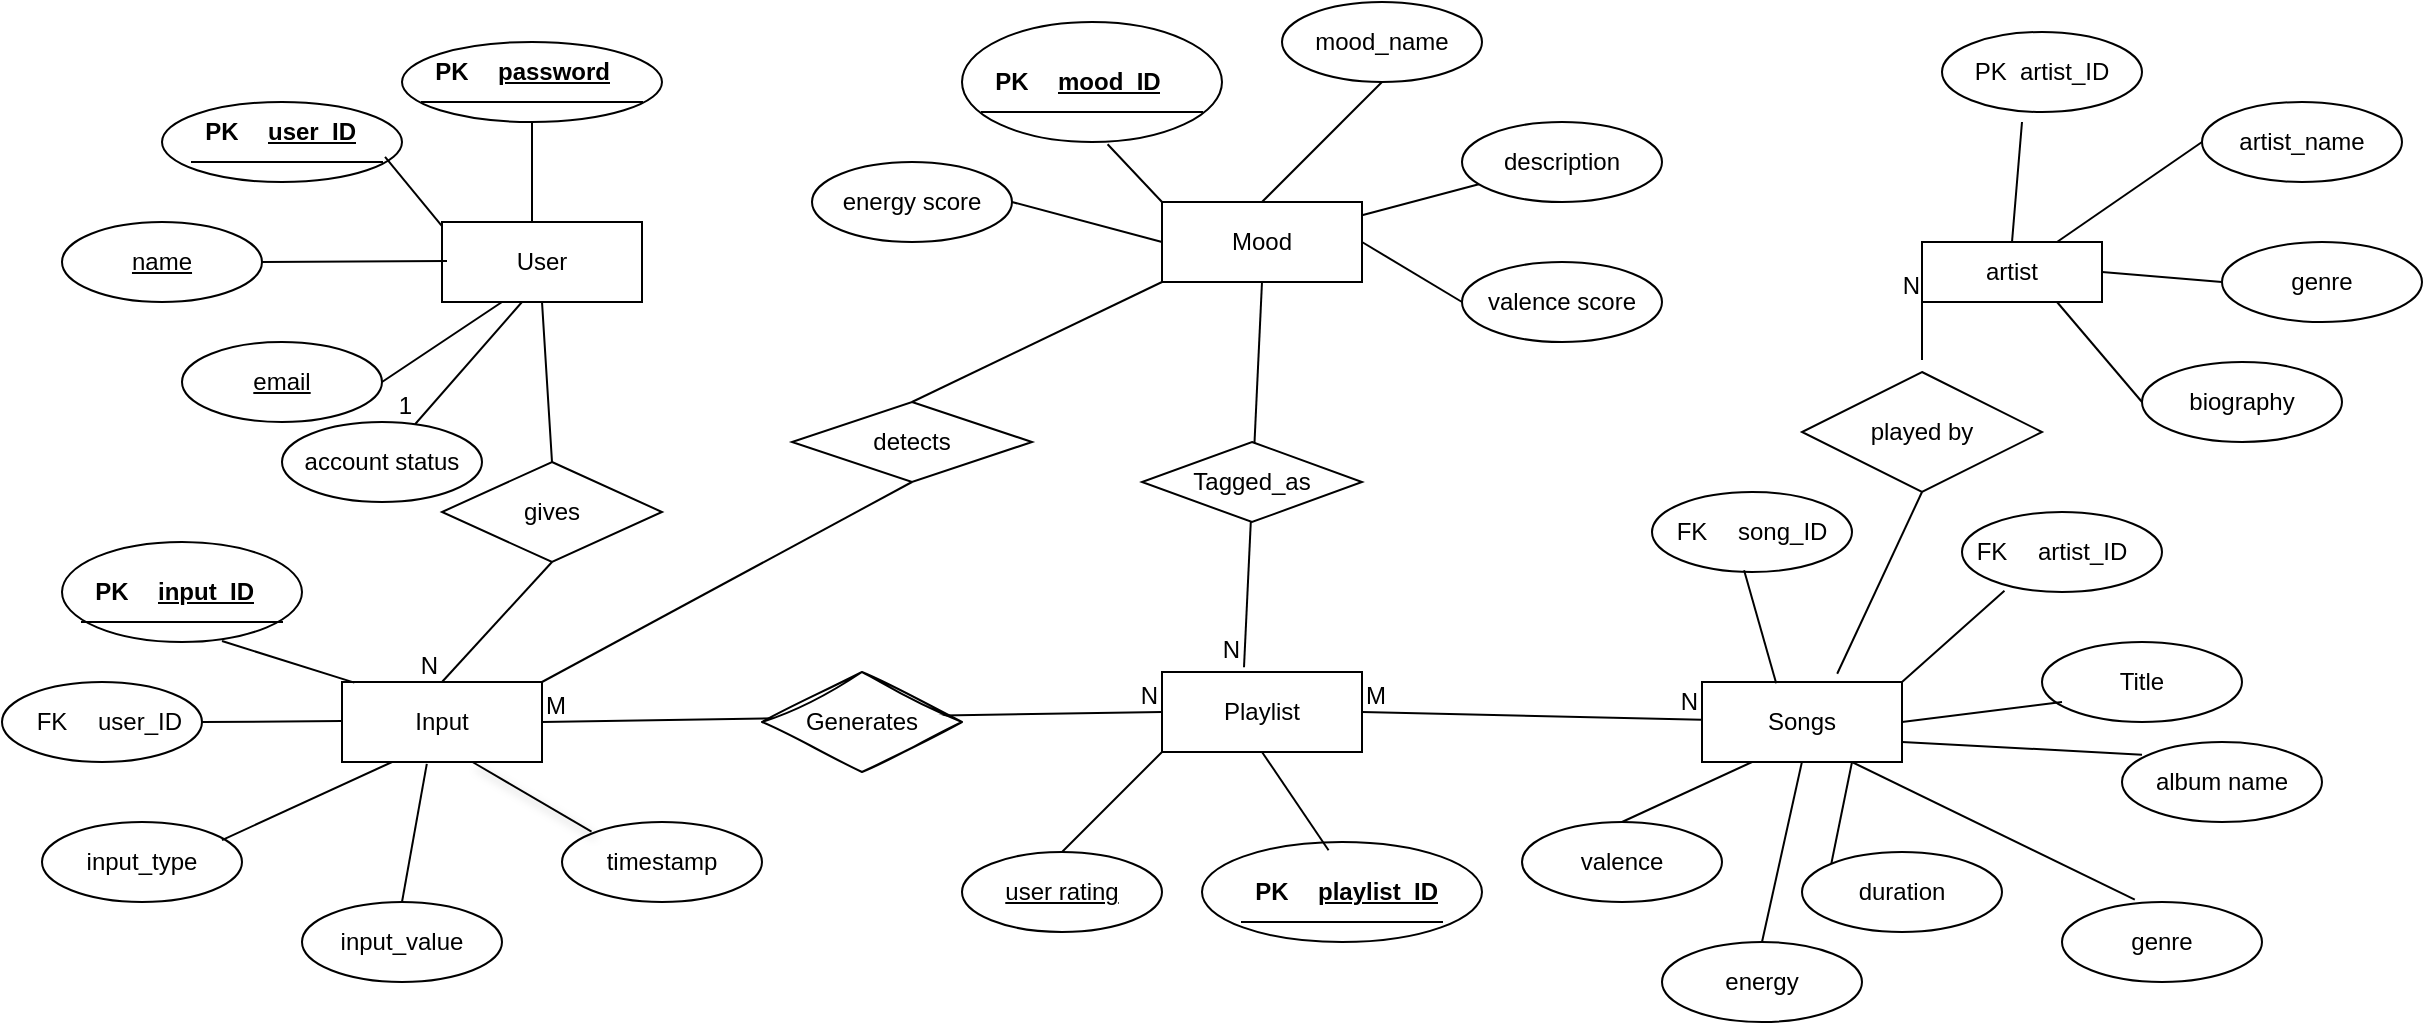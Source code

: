<mxfile version="28.2.1">
  <diagram name="Page-1" id="aXFZ2an5IjmpmehYJqc1">
    <mxGraphModel dx="2357" dy="620" grid="1" gridSize="10" guides="1" tooltips="1" connect="1" arrows="1" fold="1" page="1" pageScale="1" pageWidth="850" pageHeight="1100" math="0" shadow="0">
      <root>
        <mxCell id="0" />
        <mxCell id="1" parent="0" />
        <mxCell id="iYkkBF6MIsekrppOnUCG-5" value="" style="ellipse;whiteSpace=wrap;html=1;align=center;fontStyle=4;" parent="1" vertex="1">
          <mxGeometry y="60" width="120" height="40" as="geometry" />
        </mxCell>
        <mxCell id="iYkkBF6MIsekrppOnUCG-6" value="email" style="ellipse;whiteSpace=wrap;html=1;align=center;fontStyle=4;" parent="1" vertex="1">
          <mxGeometry x="10" y="180" width="100" height="40" as="geometry" />
        </mxCell>
        <mxCell id="iYkkBF6MIsekrppOnUCG-63" style="edgeStyle=orthogonalEdgeStyle;rounded=0;orthogonalLoop=1;jettySize=auto;html=1;exitX=0.5;exitY=1;exitDx=0;exitDy=0;" parent="1" source="iYkkBF6MIsekrppOnUCG-7" edge="1">
          <mxGeometry relative="1" as="geometry">
            <mxPoint x="184.81" y="70.333" as="targetPoint" />
          </mxGeometry>
        </mxCell>
        <mxCell id="iYkkBF6MIsekrppOnUCG-7" value="" style="ellipse;whiteSpace=wrap;html=1;align=center;fontStyle=4;" parent="1" vertex="1">
          <mxGeometry x="120" y="30" width="130" height="40" as="geometry" />
        </mxCell>
        <mxCell id="iYkkBF6MIsekrppOnUCG-8" value="name" style="ellipse;whiteSpace=wrap;html=1;align=center;fontStyle=4;" parent="1" vertex="1">
          <mxGeometry x="-50" y="120" width="100" height="40" as="geometry" />
        </mxCell>
        <mxCell id="iYkkBF6MIsekrppOnUCG-9" value="input_type" style="ellipse;whiteSpace=wrap;html=1;align=center;" parent="1" vertex="1">
          <mxGeometry x="-60" y="420" width="100" height="40" as="geometry" />
        </mxCell>
        <mxCell id="iYkkBF6MIsekrppOnUCG-10" value="timestamp" style="ellipse;whiteSpace=wrap;html=1;align=center;" parent="1" vertex="1">
          <mxGeometry x="200" y="420" width="100" height="40" as="geometry" />
        </mxCell>
        <mxCell id="iYkkBF6MIsekrppOnUCG-11" value="input_value" style="ellipse;whiteSpace=wrap;html=1;align=center;" parent="1" vertex="1">
          <mxGeometry x="70" y="460" width="100" height="40" as="geometry" />
        </mxCell>
        <mxCell id="iYkkBF6MIsekrppOnUCG-12" value="" style="ellipse;whiteSpace=wrap;html=1;align=center;" parent="1" vertex="1">
          <mxGeometry x="-80" y="350" width="100" height="40" as="geometry" />
        </mxCell>
        <mxCell id="iYkkBF6MIsekrppOnUCG-13" value="" style="ellipse;whiteSpace=wrap;html=1;align=center;" parent="1" vertex="1">
          <mxGeometry x="-50" y="280" width="120" height="50" as="geometry" />
        </mxCell>
        <mxCell id="iYkkBF6MIsekrppOnUCG-15" value="" style="ellipse;whiteSpace=wrap;html=1;align=center;" parent="1" vertex="1">
          <mxGeometry x="520" y="430" width="140" height="50" as="geometry" />
        </mxCell>
        <mxCell id="iYkkBF6MIsekrppOnUCG-16" value="" style="ellipse;whiteSpace=wrap;html=1;align=center;" parent="1" vertex="1">
          <mxGeometry x="745" y="255" width="100" height="40" as="geometry" />
        </mxCell>
        <mxCell id="iYkkBF6MIsekrppOnUCG-17" value="" style="ellipse;whiteSpace=wrap;html=1;align=center;" parent="1" vertex="1">
          <mxGeometry x="400" y="20" width="130" height="60" as="geometry" />
        </mxCell>
        <mxCell id="iYkkBF6MIsekrppOnUCG-18" value="mood_name" style="ellipse;whiteSpace=wrap;html=1;align=center;" parent="1" vertex="1">
          <mxGeometry x="560" y="10" width="100" height="40" as="geometry" />
        </mxCell>
        <mxCell id="iYkkBF6MIsekrppOnUCG-19" value="description" style="ellipse;whiteSpace=wrap;html=1;align=center;" parent="1" vertex="1">
          <mxGeometry x="650" y="70" width="100" height="40" as="geometry" />
        </mxCell>
        <mxCell id="fAlgPYpLe8-YfxhyMjDp-16" style="edgeStyle=orthogonalEdgeStyle;rounded=0;orthogonalLoop=1;jettySize=auto;html=1;exitX=0;exitY=0.5;exitDx=0;exitDy=0;" edge="1" parent="1" source="iYkkBF6MIsekrppOnUCG-20">
          <mxGeometry relative="1" as="geometry">
            <mxPoint x="159.471" y="264.706" as="targetPoint" />
          </mxGeometry>
        </mxCell>
        <mxCell id="iYkkBF6MIsekrppOnUCG-20" value="gives" style="shape=rhombus;perimeter=rhombusPerimeter;whiteSpace=wrap;html=1;align=center;" parent="1" vertex="1">
          <mxGeometry x="140" y="240" width="110" height="50" as="geometry" />
        </mxCell>
        <mxCell id="iYkkBF6MIsekrppOnUCG-24" value="User" style="whiteSpace=wrap;html=1;align=center;" parent="1" vertex="1">
          <mxGeometry x="140" y="120" width="100" height="40" as="geometry" />
        </mxCell>
        <mxCell id="iYkkBF6MIsekrppOnUCG-27" value="Mood" style="whiteSpace=wrap;html=1;align=center;" parent="1" vertex="1">
          <mxGeometry x="500" y="110" width="100" height="40" as="geometry" />
        </mxCell>
        <mxCell id="iYkkBF6MIsekrppOnUCG-28" value="Input" style="whiteSpace=wrap;html=1;align=center;" parent="1" vertex="1">
          <mxGeometry x="90" y="350" width="100" height="40" as="geometry" />
        </mxCell>
        <mxCell id="iYkkBF6MIsekrppOnUCG-34" value="" style="shape=table;startSize=0;container=1;collapsible=1;childLayout=tableLayout;fixedRows=1;rowLines=0;fontStyle=0;align=center;resizeLast=1;strokeColor=none;fillColor=none;collapsible=0;" parent="1" vertex="1">
          <mxGeometry x="15" y="60" width="95" height="30" as="geometry" />
        </mxCell>
        <mxCell id="iYkkBF6MIsekrppOnUCG-35" value="" style="shape=tableRow;horizontal=0;startSize=0;swimlaneHead=0;swimlaneBody=0;fillColor=none;collapsible=0;dropTarget=0;points=[[0,0.5],[1,0.5]];portConstraint=eastwest;top=0;left=0;right=0;bottom=1;" parent="iYkkBF6MIsekrppOnUCG-34" vertex="1">
          <mxGeometry width="95" height="30" as="geometry" />
        </mxCell>
        <mxCell id="iYkkBF6MIsekrppOnUCG-36" value="PK" style="shape=partialRectangle;connectable=0;fillColor=none;top=0;left=0;bottom=0;right=0;fontStyle=1;overflow=hidden;whiteSpace=wrap;html=1;" parent="iYkkBF6MIsekrppOnUCG-35" vertex="1">
          <mxGeometry width="30" height="30" as="geometry">
            <mxRectangle width="30" height="30" as="alternateBounds" />
          </mxGeometry>
        </mxCell>
        <mxCell id="iYkkBF6MIsekrppOnUCG-37" value="user_ID" style="shape=partialRectangle;connectable=0;fillColor=none;top=0;left=0;bottom=0;right=0;align=left;spacingLeft=6;fontStyle=5;overflow=hidden;whiteSpace=wrap;html=1;" parent="iYkkBF6MIsekrppOnUCG-35" vertex="1">
          <mxGeometry x="30" width="65" height="30" as="geometry">
            <mxRectangle width="65" height="30" as="alternateBounds" />
          </mxGeometry>
        </mxCell>
        <mxCell id="iYkkBF6MIsekrppOnUCG-38" value="" style="shape=table;startSize=0;container=1;collapsible=1;childLayout=tableLayout;fixedRows=1;rowLines=0;fontStyle=0;align=center;resizeLast=1;strokeColor=none;fillColor=none;collapsible=0;" parent="1" vertex="1">
          <mxGeometry x="130" y="30" width="110" height="30" as="geometry" />
        </mxCell>
        <mxCell id="iYkkBF6MIsekrppOnUCG-39" value="" style="shape=tableRow;horizontal=0;startSize=0;swimlaneHead=0;swimlaneBody=0;fillColor=none;collapsible=0;dropTarget=0;points=[[0,0.5],[1,0.5]];portConstraint=eastwest;top=0;left=0;right=0;bottom=1;" parent="iYkkBF6MIsekrppOnUCG-38" vertex="1">
          <mxGeometry width="110" height="30" as="geometry" />
        </mxCell>
        <mxCell id="iYkkBF6MIsekrppOnUCG-40" value="PK" style="shape=partialRectangle;connectable=0;fillColor=none;top=0;left=0;bottom=0;right=0;fontStyle=1;overflow=hidden;whiteSpace=wrap;html=1;" parent="iYkkBF6MIsekrppOnUCG-39" vertex="1">
          <mxGeometry width="30" height="30" as="geometry">
            <mxRectangle width="30" height="30" as="alternateBounds" />
          </mxGeometry>
        </mxCell>
        <mxCell id="iYkkBF6MIsekrppOnUCG-41" value="password" style="shape=partialRectangle;connectable=0;fillColor=none;top=0;left=0;bottom=0;right=0;align=left;spacingLeft=6;fontStyle=5;overflow=hidden;whiteSpace=wrap;html=1;" parent="iYkkBF6MIsekrppOnUCG-39" vertex="1">
          <mxGeometry x="30" width="80" height="30" as="geometry">
            <mxRectangle width="80" height="30" as="alternateBounds" />
          </mxGeometry>
        </mxCell>
        <mxCell id="iYkkBF6MIsekrppOnUCG-43" value="" style="shape=table;startSize=0;container=1;collapsible=1;childLayout=tableLayout;fixedRows=1;rowLines=0;fontStyle=0;align=center;resizeLast=1;strokeColor=none;fillColor=none;collapsible=0;" parent="1" vertex="1">
          <mxGeometry x="-40" y="290" width="100" height="30" as="geometry" />
        </mxCell>
        <mxCell id="iYkkBF6MIsekrppOnUCG-44" value="" style="shape=tableRow;horizontal=0;startSize=0;swimlaneHead=0;swimlaneBody=0;fillColor=none;collapsible=0;dropTarget=0;points=[[0,0.5],[1,0.5]];portConstraint=eastwest;top=0;left=0;right=0;bottom=1;" parent="iYkkBF6MIsekrppOnUCG-43" vertex="1">
          <mxGeometry width="100" height="30" as="geometry" />
        </mxCell>
        <mxCell id="iYkkBF6MIsekrppOnUCG-45" value="PK" style="shape=partialRectangle;connectable=0;fillColor=none;top=0;left=0;bottom=0;right=0;fontStyle=1;overflow=hidden;whiteSpace=wrap;html=1;" parent="iYkkBF6MIsekrppOnUCG-44" vertex="1">
          <mxGeometry width="30" height="30" as="geometry">
            <mxRectangle width="30" height="30" as="alternateBounds" />
          </mxGeometry>
        </mxCell>
        <mxCell id="iYkkBF6MIsekrppOnUCG-46" value="input_ID" style="shape=partialRectangle;connectable=0;fillColor=none;top=0;left=0;bottom=0;right=0;align=left;spacingLeft=6;fontStyle=5;overflow=hidden;whiteSpace=wrap;html=1;" parent="iYkkBF6MIsekrppOnUCG-44" vertex="1">
          <mxGeometry x="30" width="70" height="30" as="geometry">
            <mxRectangle width="70" height="30" as="alternateBounds" />
          </mxGeometry>
        </mxCell>
        <mxCell id="iYkkBF6MIsekrppOnUCG-47" value="" style="shape=table;startSize=0;container=1;collapsible=1;childLayout=tableLayout;fixedRows=1;rowLines=0;fontStyle=0;align=center;resizeLast=1;strokeColor=none;fillColor=none;collapsible=0;" parent="1" vertex="1">
          <mxGeometry x="-70" y="355" width="80" height="30" as="geometry" />
        </mxCell>
        <mxCell id="iYkkBF6MIsekrppOnUCG-48" value="" style="shape=tableRow;horizontal=0;startSize=0;swimlaneHead=0;swimlaneBody=0;fillColor=none;collapsible=0;dropTarget=0;points=[[0,0.5],[1,0.5]];portConstraint=eastwest;top=0;left=0;right=0;bottom=0;" parent="iYkkBF6MIsekrppOnUCG-47" vertex="1">
          <mxGeometry width="80" height="30" as="geometry" />
        </mxCell>
        <mxCell id="iYkkBF6MIsekrppOnUCG-49" value="FK" style="shape=partialRectangle;connectable=0;fillColor=none;top=0;left=0;bottom=0;right=0;fontStyle=0;overflow=hidden;whiteSpace=wrap;html=1;" parent="iYkkBF6MIsekrppOnUCG-48" vertex="1">
          <mxGeometry width="30" height="30" as="geometry">
            <mxRectangle width="30" height="30" as="alternateBounds" />
          </mxGeometry>
        </mxCell>
        <mxCell id="iYkkBF6MIsekrppOnUCG-50" value="user_ID" style="shape=partialRectangle;connectable=0;fillColor=none;top=0;left=0;bottom=0;right=0;align=left;spacingLeft=6;fontStyle=0;overflow=hidden;whiteSpace=wrap;html=1;" parent="iYkkBF6MIsekrppOnUCG-48" vertex="1">
          <mxGeometry x="30" width="50" height="30" as="geometry">
            <mxRectangle width="50" height="30" as="alternateBounds" />
          </mxGeometry>
        </mxCell>
        <mxCell id="iYkkBF6MIsekrppOnUCG-51" value="" style="shape=table;startSize=0;container=1;collapsible=1;childLayout=tableLayout;fixedRows=1;rowLines=0;fontStyle=0;align=center;resizeLast=1;strokeColor=none;fillColor=none;collapsible=0;" parent="1" vertex="1">
          <mxGeometry x="540" y="440" width="100" height="30" as="geometry" />
        </mxCell>
        <mxCell id="iYkkBF6MIsekrppOnUCG-52" value="" style="shape=tableRow;horizontal=0;startSize=0;swimlaneHead=0;swimlaneBody=0;fillColor=none;collapsible=0;dropTarget=0;points=[[0,0.5],[1,0.5]];portConstraint=eastwest;top=0;left=0;right=0;bottom=1;" parent="iYkkBF6MIsekrppOnUCG-51" vertex="1">
          <mxGeometry width="100" height="30" as="geometry" />
        </mxCell>
        <mxCell id="iYkkBF6MIsekrppOnUCG-53" value="PK" style="shape=partialRectangle;connectable=0;fillColor=none;top=0;left=0;bottom=0;right=0;fontStyle=1;overflow=hidden;whiteSpace=wrap;html=1;" parent="iYkkBF6MIsekrppOnUCG-52" vertex="1">
          <mxGeometry width="30" height="30" as="geometry">
            <mxRectangle width="30" height="30" as="alternateBounds" />
          </mxGeometry>
        </mxCell>
        <mxCell id="iYkkBF6MIsekrppOnUCG-54" value="playlist_ID" style="shape=partialRectangle;connectable=0;fillColor=none;top=0;left=0;bottom=0;right=0;align=left;spacingLeft=6;fontStyle=5;overflow=hidden;whiteSpace=wrap;html=1;" parent="iYkkBF6MIsekrppOnUCG-52" vertex="1">
          <mxGeometry x="30" width="70" height="30" as="geometry">
            <mxRectangle width="70" height="30" as="alternateBounds" />
          </mxGeometry>
        </mxCell>
        <mxCell id="iYkkBF6MIsekrppOnUCG-55" value="" style="shape=table;startSize=0;container=1;collapsible=1;childLayout=tableLayout;fixedRows=1;rowLines=0;fontStyle=0;align=center;resizeLast=1;strokeColor=none;fillColor=none;collapsible=0;" parent="1" vertex="1">
          <mxGeometry x="750" y="260" width="90" height="30" as="geometry" />
        </mxCell>
        <mxCell id="iYkkBF6MIsekrppOnUCG-56" value="" style="shape=tableRow;horizontal=0;startSize=0;swimlaneHead=0;swimlaneBody=0;fillColor=none;collapsible=0;dropTarget=0;points=[[0,0.5],[1,0.5]];portConstraint=eastwest;top=0;left=0;right=0;bottom=0;" parent="iYkkBF6MIsekrppOnUCG-55" vertex="1">
          <mxGeometry width="90" height="30" as="geometry" />
        </mxCell>
        <mxCell id="iYkkBF6MIsekrppOnUCG-57" value="FK" style="shape=partialRectangle;connectable=0;fillColor=none;top=0;left=0;bottom=0;right=0;fontStyle=0;overflow=hidden;whiteSpace=wrap;html=1;" parent="iYkkBF6MIsekrppOnUCG-56" vertex="1">
          <mxGeometry width="30" height="30" as="geometry">
            <mxRectangle width="30" height="30" as="alternateBounds" />
          </mxGeometry>
        </mxCell>
        <mxCell id="iYkkBF6MIsekrppOnUCG-58" value="song_ID" style="shape=partialRectangle;connectable=0;fillColor=none;top=0;left=0;bottom=0;right=0;align=left;spacingLeft=6;fontStyle=0;overflow=hidden;whiteSpace=wrap;html=1;" parent="iYkkBF6MIsekrppOnUCG-56" vertex="1">
          <mxGeometry x="30" width="60" height="30" as="geometry">
            <mxRectangle width="60" height="30" as="alternateBounds" />
          </mxGeometry>
        </mxCell>
        <mxCell id="iYkkBF6MIsekrppOnUCG-59" value="" style="shape=table;startSize=0;container=1;collapsible=1;childLayout=tableLayout;fixedRows=1;rowLines=0;fontStyle=0;align=center;resizeLast=1;strokeColor=none;fillColor=none;collapsible=0;" parent="1" vertex="1">
          <mxGeometry x="410" y="35" width="110" height="30" as="geometry" />
        </mxCell>
        <mxCell id="iYkkBF6MIsekrppOnUCG-60" value="" style="shape=tableRow;horizontal=0;startSize=0;swimlaneHead=0;swimlaneBody=0;fillColor=none;collapsible=0;dropTarget=0;points=[[0,0.5],[1,0.5]];portConstraint=eastwest;top=0;left=0;right=0;bottom=1;" parent="iYkkBF6MIsekrppOnUCG-59" vertex="1">
          <mxGeometry width="110" height="30" as="geometry" />
        </mxCell>
        <mxCell id="iYkkBF6MIsekrppOnUCG-61" value="PK" style="shape=partialRectangle;connectable=0;fillColor=none;top=0;left=0;bottom=0;right=0;fontStyle=1;overflow=hidden;whiteSpace=wrap;html=1;" parent="iYkkBF6MIsekrppOnUCG-60" vertex="1">
          <mxGeometry width="30" height="30" as="geometry">
            <mxRectangle width="30" height="30" as="alternateBounds" />
          </mxGeometry>
        </mxCell>
        <mxCell id="iYkkBF6MIsekrppOnUCG-62" value="mood_ID" style="shape=partialRectangle;connectable=0;fillColor=none;top=0;left=0;bottom=0;right=0;align=left;spacingLeft=6;fontStyle=5;overflow=hidden;whiteSpace=wrap;html=1;" parent="iYkkBF6MIsekrppOnUCG-60" vertex="1">
          <mxGeometry x="30" width="80" height="30" as="geometry">
            <mxRectangle width="80" height="30" as="alternateBounds" />
          </mxGeometry>
        </mxCell>
        <mxCell id="iYkkBF6MIsekrppOnUCG-67" value="" style="endArrow=none;html=1;rounded=0;exitX=0.5;exitY=1;exitDx=0;exitDy=0;entryX=0.5;entryY=0;entryDx=0;entryDy=0;" parent="1" source="iYkkBF6MIsekrppOnUCG-24" target="iYkkBF6MIsekrppOnUCG-20" edge="1">
          <mxGeometry relative="1" as="geometry">
            <mxPoint x="230" y="280" as="sourcePoint" />
            <mxPoint x="390" y="280" as="targetPoint" />
          </mxGeometry>
        </mxCell>
        <mxCell id="iYkkBF6MIsekrppOnUCG-69" value="" style="endArrow=none;html=1;rounded=0;entryX=0;entryY=0;entryDx=0;entryDy=0;exitX=0.653;exitY=1.024;exitDx=0;exitDy=0;exitPerimeter=0;shadow=1;" parent="1" edge="1">
          <mxGeometry relative="1" as="geometry">
            <mxPoint x="155.24" y="390.0" as="sourcePoint" />
            <mxPoint x="214.754" y="424.83" as="targetPoint" />
            <Array as="points" />
          </mxGeometry>
        </mxCell>
        <mxCell id="iYkkBF6MIsekrppOnUCG-70" value="" style="endArrow=none;html=1;rounded=0;" parent="1" edge="1">
          <mxGeometry relative="1" as="geometry">
            <mxPoint x="20" y="370" as="sourcePoint" />
            <mxPoint x="90" y="369.52" as="targetPoint" />
          </mxGeometry>
        </mxCell>
        <mxCell id="iYkkBF6MIsekrppOnUCG-71" value="" style="endArrow=none;html=1;rounded=0;entryX=0.25;entryY=1;entryDx=0;entryDy=0;" parent="1" target="iYkkBF6MIsekrppOnUCG-28" edge="1">
          <mxGeometry relative="1" as="geometry">
            <mxPoint x="30" y="429.05" as="sourcePoint" />
            <mxPoint x="190" y="429.05" as="targetPoint" />
          </mxGeometry>
        </mxCell>
        <mxCell id="iYkkBF6MIsekrppOnUCG-72" value="" style="endArrow=none;html=1;rounded=0;entryX=0.5;entryY=0;entryDx=0;entryDy=0;exitX=0.424;exitY=1.024;exitDx=0;exitDy=0;exitPerimeter=0;" parent="1" source="iYkkBF6MIsekrppOnUCG-28" target="iYkkBF6MIsekrppOnUCG-11" edge="1">
          <mxGeometry relative="1" as="geometry">
            <mxPoint x="120" y="390" as="sourcePoint" />
            <mxPoint x="280" y="390" as="targetPoint" />
          </mxGeometry>
        </mxCell>
        <mxCell id="iYkkBF6MIsekrppOnUCG-73" value="" style="endArrow=none;html=1;rounded=0;entryX=0.062;entryY=0.008;entryDx=0;entryDy=0;entryPerimeter=0;" parent="1" target="iYkkBF6MIsekrppOnUCG-28" edge="1">
          <mxGeometry relative="1" as="geometry">
            <mxPoint x="30" y="329.52" as="sourcePoint" />
            <mxPoint x="190" y="329.52" as="targetPoint" />
          </mxGeometry>
        </mxCell>
        <mxCell id="iYkkBF6MIsekrppOnUCG-74" value="" style="endArrow=none;html=1;rounded=0;" parent="1" edge="1">
          <mxGeometry relative="1" as="geometry">
            <mxPoint x="50" y="140" as="sourcePoint" />
            <mxPoint x="142.5" y="139.52" as="targetPoint" />
          </mxGeometry>
        </mxCell>
        <mxCell id="iYkkBF6MIsekrppOnUCG-76" value="" style="endArrow=none;html=1;rounded=0;exitX=0.5;exitY=1;exitDx=0;exitDy=0;" parent="1" source="iYkkBF6MIsekrppOnUCG-7" edge="1">
          <mxGeometry relative="1" as="geometry">
            <mxPoint x="184.52" y="65" as="sourcePoint" />
            <mxPoint x="185" y="120" as="targetPoint" />
          </mxGeometry>
        </mxCell>
        <mxCell id="iYkkBF6MIsekrppOnUCG-77" value="" style="endArrow=none;html=1;rounded=0;exitX=1.016;exitY=0.916;exitDx=0;exitDy=0;exitPerimeter=0;" parent="1" source="iYkkBF6MIsekrppOnUCG-35" edge="1">
          <mxGeometry relative="1" as="geometry">
            <mxPoint x="104.2" y="70.0" as="sourcePoint" />
            <mxPoint x="140" y="122.04" as="targetPoint" />
            <Array as="points" />
          </mxGeometry>
        </mxCell>
        <mxCell id="iYkkBF6MIsekrppOnUCG-78" value="" style="endArrow=none;html=1;rounded=0;" parent="1" edge="1">
          <mxGeometry relative="1" as="geometry">
            <mxPoint x="110" y="200" as="sourcePoint" />
            <mxPoint x="170" y="160" as="targetPoint" />
          </mxGeometry>
        </mxCell>
        <mxCell id="iYkkBF6MIsekrppOnUCG-81" value="" style="endArrow=none;html=1;rounded=0;entryX=0.452;entryY=0.083;entryDx=0;entryDy=0;entryPerimeter=0;exitX=0.5;exitY=1;exitDx=0;exitDy=0;" parent="1" source="iYkkBF6MIsekrppOnUCG-26" target="iYkkBF6MIsekrppOnUCG-15" edge="1">
          <mxGeometry relative="1" as="geometry">
            <mxPoint x="540" y="394.05" as="sourcePoint" />
            <mxPoint x="700" y="394.05" as="targetPoint" />
          </mxGeometry>
        </mxCell>
        <mxCell id="iYkkBF6MIsekrppOnUCG-84" value="" style="endArrow=none;html=1;rounded=0;" parent="1" source="iYkkBF6MIsekrppOnUCG-27" target="iYkkBF6MIsekrppOnUCG-19" edge="1">
          <mxGeometry relative="1" as="geometry">
            <mxPoint x="530" y="90" as="sourcePoint" />
            <mxPoint x="690" y="90" as="targetPoint" />
          </mxGeometry>
        </mxCell>
        <mxCell id="iYkkBF6MIsekrppOnUCG-85" value="" style="endArrow=none;html=1;rounded=0;entryX=0.5;entryY=1;entryDx=0;entryDy=0;exitX=0.5;exitY=0;exitDx=0;exitDy=0;" parent="1" source="iYkkBF6MIsekrppOnUCG-27" target="iYkkBF6MIsekrppOnUCG-18" edge="1">
          <mxGeometry relative="1" as="geometry">
            <mxPoint x="530" y="90" as="sourcePoint" />
            <mxPoint x="690" y="90" as="targetPoint" />
          </mxGeometry>
        </mxCell>
        <mxCell id="iYkkBF6MIsekrppOnUCG-86" value="" style="endArrow=none;html=1;rounded=0;exitX=0.56;exitY=1.019;exitDx=0;exitDy=0;exitPerimeter=0;entryX=0;entryY=0;entryDx=0;entryDy=0;" parent="1" source="iYkkBF6MIsekrppOnUCG-17" target="iYkkBF6MIsekrppOnUCG-27" edge="1">
          <mxGeometry relative="1" as="geometry">
            <mxPoint x="530" y="90" as="sourcePoint" />
            <mxPoint x="690" y="90" as="targetPoint" />
          </mxGeometry>
        </mxCell>
        <mxCell id="Iz7ekUghLWr2bTcjMFQP-7" value="" style="endArrow=none;html=1;rounded=0;exitX=0.5;exitY=1;exitDx=0;exitDy=0;entryX=0.5;entryY=0;entryDx=0;entryDy=0;" parent="1" source="iYkkBF6MIsekrppOnUCG-20" target="iYkkBF6MIsekrppOnUCG-28" edge="1">
          <mxGeometry relative="1" as="geometry">
            <mxPoint x="370" y="280" as="sourcePoint" />
            <mxPoint x="530" y="280" as="targetPoint" />
          </mxGeometry>
        </mxCell>
        <mxCell id="Iz7ekUghLWr2bTcjMFQP-8" value="N" style="resizable=0;html=1;whiteSpace=wrap;align=right;verticalAlign=bottom;" parent="Iz7ekUghLWr2bTcjMFQP-7" connectable="0" vertex="1">
          <mxGeometry x="1" relative="1" as="geometry" />
        </mxCell>
        <mxCell id="Iz7ekUghLWr2bTcjMFQP-9" value="" style="endArrow=none;html=1;rounded=0;exitX=1;exitY=0.5;exitDx=0;exitDy=0;entryX=0;entryY=0.5;entryDx=0;entryDy=0;" parent="1" source="iYkkBF6MIsekrppOnUCG-28" target="iYkkBF6MIsekrppOnUCG-26" edge="1">
          <mxGeometry relative="1" as="geometry">
            <mxPoint x="370" y="280" as="sourcePoint" />
            <mxPoint x="530" y="280" as="targetPoint" />
          </mxGeometry>
        </mxCell>
        <mxCell id="Iz7ekUghLWr2bTcjMFQP-10" value="M" style="resizable=0;html=1;whiteSpace=wrap;align=left;verticalAlign=bottom;" parent="Iz7ekUghLWr2bTcjMFQP-9" connectable="0" vertex="1">
          <mxGeometry x="-1" relative="1" as="geometry" />
        </mxCell>
        <mxCell id="Iz7ekUghLWr2bTcjMFQP-11" value="N" style="resizable=0;html=1;whiteSpace=wrap;align=right;verticalAlign=bottom;" parent="Iz7ekUghLWr2bTcjMFQP-9" connectable="0" vertex="1">
          <mxGeometry x="1" relative="1" as="geometry" />
        </mxCell>
        <mxCell id="iYkkBF6MIsekrppOnUCG-21" value="Generates" style="shape=rhombus;perimeter=rhombusPerimeter;whiteSpace=wrap;html=1;align=center;sketch=1;curveFitting=1;jiggle=2;" parent="1" vertex="1">
          <mxGeometry x="300" y="345" width="100" height="50" as="geometry" />
        </mxCell>
        <mxCell id="Iz7ekUghLWr2bTcjMFQP-12" value="" style="endArrow=none;html=1;rounded=0;exitX=0.5;exitY=1;exitDx=0;exitDy=0;entryX=0.41;entryY=-0.059;entryDx=0;entryDy=0;entryPerimeter=0;" parent="1" source="iYkkBF6MIsekrppOnUCG-27" target="iYkkBF6MIsekrppOnUCG-26" edge="1">
          <mxGeometry relative="1" as="geometry">
            <mxPoint x="370" y="280" as="sourcePoint" />
            <mxPoint x="530" y="280" as="targetPoint" />
          </mxGeometry>
        </mxCell>
        <mxCell id="Iz7ekUghLWr2bTcjMFQP-13" value="N" style="resizable=0;html=1;whiteSpace=wrap;align=right;verticalAlign=bottom;" parent="Iz7ekUghLWr2bTcjMFQP-12" connectable="0" vertex="1">
          <mxGeometry x="1" relative="1" as="geometry" />
        </mxCell>
        <mxCell id="iYkkBF6MIsekrppOnUCG-22" value="Tagged_as" style="shape=rhombus;perimeter=rhombusPerimeter;whiteSpace=wrap;html=1;align=center;" parent="1" vertex="1">
          <mxGeometry x="490" y="230" width="110" height="40" as="geometry" />
        </mxCell>
        <mxCell id="Iz7ekUghLWr2bTcjMFQP-15" value="account status" style="ellipse;whiteSpace=wrap;html=1;align=center;" parent="1" vertex="1">
          <mxGeometry x="60" y="220" width="100" height="40" as="geometry" />
        </mxCell>
        <mxCell id="Iz7ekUghLWr2bTcjMFQP-16" value="" style="endArrow=none;html=1;rounded=0;" parent="1" target="Iz7ekUghLWr2bTcjMFQP-15" edge="1">
          <mxGeometry relative="1" as="geometry">
            <mxPoint x="180" y="160" as="sourcePoint" />
            <mxPoint x="550" y="260" as="targetPoint" />
          </mxGeometry>
        </mxCell>
        <mxCell id="Iz7ekUghLWr2bTcjMFQP-17" value="1" style="resizable=0;html=1;whiteSpace=wrap;align=right;verticalAlign=bottom;" parent="Iz7ekUghLWr2bTcjMFQP-16" connectable="0" vertex="1">
          <mxGeometry x="1" relative="1" as="geometry" />
        </mxCell>
        <mxCell id="Iz7ekUghLWr2bTcjMFQP-18" value="valence score" style="ellipse;whiteSpace=wrap;html=1;align=center;" parent="1" vertex="1">
          <mxGeometry x="650" y="140" width="100" height="40" as="geometry" />
        </mxCell>
        <mxCell id="Iz7ekUghLWr2bTcjMFQP-19" value="energy score" style="ellipse;whiteSpace=wrap;html=1;align=center;" parent="1" vertex="1">
          <mxGeometry x="325" y="90" width="100" height="40" as="geometry" />
        </mxCell>
        <mxCell id="Iz7ekUghLWr2bTcjMFQP-20" value="" style="endArrow=none;html=1;rounded=0;exitX=1;exitY=0.5;exitDx=0;exitDy=0;entryX=0;entryY=0.5;entryDx=0;entryDy=0;" parent="1" source="Iz7ekUghLWr2bTcjMFQP-19" target="iYkkBF6MIsekrppOnUCG-27" edge="1">
          <mxGeometry relative="1" as="geometry">
            <mxPoint x="390" y="260" as="sourcePoint" />
            <mxPoint x="550" y="260" as="targetPoint" />
          </mxGeometry>
        </mxCell>
        <mxCell id="Iz7ekUghLWr2bTcjMFQP-21" value="" style="endArrow=none;html=1;rounded=0;exitX=1;exitY=0.5;exitDx=0;exitDy=0;entryX=0;entryY=0.5;entryDx=0;entryDy=0;" parent="1" source="iYkkBF6MIsekrppOnUCG-27" target="Iz7ekUghLWr2bTcjMFQP-18" edge="1">
          <mxGeometry relative="1" as="geometry">
            <mxPoint x="390" y="260" as="sourcePoint" />
            <mxPoint x="550" y="260" as="targetPoint" />
          </mxGeometry>
        </mxCell>
        <mxCell id="Iz7ekUghLWr2bTcjMFQP-25" value="" style="endArrow=none;html=1;rounded=0;exitX=1;exitY=0.5;exitDx=0;exitDy=0;" parent="1" source="iYkkBF6MIsekrppOnUCG-26" target="Iz7ekUghLWr2bTcjMFQP-29" edge="1">
          <mxGeometry relative="1" as="geometry">
            <mxPoint x="580" y="260" as="sourcePoint" />
            <mxPoint x="740" y="370" as="targetPoint" />
          </mxGeometry>
        </mxCell>
        <mxCell id="Iz7ekUghLWr2bTcjMFQP-26" value="M" style="resizable=0;html=1;whiteSpace=wrap;align=left;verticalAlign=bottom;" parent="Iz7ekUghLWr2bTcjMFQP-25" connectable="0" vertex="1">
          <mxGeometry x="-1" relative="1" as="geometry" />
        </mxCell>
        <mxCell id="Iz7ekUghLWr2bTcjMFQP-27" value="N" style="resizable=0;html=1;whiteSpace=wrap;align=right;verticalAlign=bottom;" parent="Iz7ekUghLWr2bTcjMFQP-25" connectable="0" vertex="1">
          <mxGeometry x="1" relative="1" as="geometry" />
        </mxCell>
        <mxCell id="Iz7ekUghLWr2bTcjMFQP-29" value="Songs" style="whiteSpace=wrap;html=1;align=center;" parent="1" vertex="1">
          <mxGeometry x="770" y="350" width="100" height="40" as="geometry" />
        </mxCell>
        <mxCell id="Iz7ekUghLWr2bTcjMFQP-30" value="Title" style="ellipse;whiteSpace=wrap;html=1;align=center;" parent="1" vertex="1">
          <mxGeometry x="940" y="330" width="100" height="40" as="geometry" />
        </mxCell>
        <mxCell id="Iz7ekUghLWr2bTcjMFQP-31" value="genre" style="ellipse;whiteSpace=wrap;html=1;align=center;" parent="1" vertex="1">
          <mxGeometry x="950" y="460" width="100" height="40" as="geometry" />
        </mxCell>
        <mxCell id="Iz7ekUghLWr2bTcjMFQP-32" value="album name" style="ellipse;whiteSpace=wrap;html=1;align=center;" parent="1" vertex="1">
          <mxGeometry x="980" y="380" width="100" height="40" as="geometry" />
        </mxCell>
        <mxCell id="Iz7ekUghLWr2bTcjMFQP-33" value="" style="ellipse;whiteSpace=wrap;html=1;align=center;" parent="1" vertex="1">
          <mxGeometry x="900" y="265" width="100" height="40" as="geometry" />
        </mxCell>
        <mxCell id="Iz7ekUghLWr2bTcjMFQP-34" value="" style="shape=table;startSize=0;container=1;collapsible=1;childLayout=tableLayout;fixedRows=1;rowLines=0;fontStyle=0;align=center;resizeLast=1;strokeColor=none;fillColor=none;collapsible=0;" parent="1" vertex="1">
          <mxGeometry x="900" y="270" width="180" height="30" as="geometry" />
        </mxCell>
        <mxCell id="Iz7ekUghLWr2bTcjMFQP-35" value="" style="shape=tableRow;horizontal=0;startSize=0;swimlaneHead=0;swimlaneBody=0;fillColor=none;collapsible=0;dropTarget=0;points=[[0,0.5],[1,0.5]];portConstraint=eastwest;top=0;left=0;right=0;bottom=0;" parent="Iz7ekUghLWr2bTcjMFQP-34" vertex="1">
          <mxGeometry width="180" height="30" as="geometry" />
        </mxCell>
        <mxCell id="Iz7ekUghLWr2bTcjMFQP-36" value="FK" style="shape=partialRectangle;connectable=0;fillColor=none;top=0;left=0;bottom=0;right=0;fontStyle=0;overflow=hidden;whiteSpace=wrap;html=1;" parent="Iz7ekUghLWr2bTcjMFQP-35" vertex="1">
          <mxGeometry width="30" height="30" as="geometry">
            <mxRectangle width="30" height="30" as="alternateBounds" />
          </mxGeometry>
        </mxCell>
        <mxCell id="Iz7ekUghLWr2bTcjMFQP-37" value="artist_ID" style="shape=partialRectangle;connectable=0;fillColor=none;top=0;left=0;bottom=0;right=0;align=left;spacingLeft=6;fontStyle=0;overflow=hidden;whiteSpace=wrap;html=1;" parent="Iz7ekUghLWr2bTcjMFQP-35" vertex="1">
          <mxGeometry x="30" width="150" height="30" as="geometry">
            <mxRectangle width="150" height="30" as="alternateBounds" />
          </mxGeometry>
        </mxCell>
        <mxCell id="Iz7ekUghLWr2bTcjMFQP-38" value="energy" style="ellipse;whiteSpace=wrap;html=1;align=center;" parent="1" vertex="1">
          <mxGeometry x="750" y="480" width="100" height="40" as="geometry" />
        </mxCell>
        <mxCell id="Iz7ekUghLWr2bTcjMFQP-39" value="valence" style="ellipse;whiteSpace=wrap;html=1;align=center;" parent="1" vertex="1">
          <mxGeometry x="680" y="420" width="100" height="40" as="geometry" />
        </mxCell>
        <mxCell id="Iz7ekUghLWr2bTcjMFQP-40" value="duration" style="ellipse;whiteSpace=wrap;html=1;align=center;" parent="1" vertex="1">
          <mxGeometry x="820" y="435" width="100" height="40" as="geometry" />
        </mxCell>
        <mxCell id="Iz7ekUghLWr2bTcjMFQP-41" value="" style="endArrow=none;html=1;rounded=0;entryX=0.5;entryY=0;entryDx=0;entryDy=0;exitX=0.5;exitY=0.995;exitDx=0;exitDy=0;exitPerimeter=0;" parent="1" source="Iz7ekUghLWr2bTcjMFQP-29" target="Iz7ekUghLWr2bTcjMFQP-38" edge="1">
          <mxGeometry relative="1" as="geometry">
            <mxPoint x="760" y="390" as="sourcePoint" />
            <mxPoint x="920" y="390" as="targetPoint" />
          </mxGeometry>
        </mxCell>
        <mxCell id="Iz7ekUghLWr2bTcjMFQP-42" value="" style="endArrow=none;html=1;rounded=0;exitX=0.118;exitY=1.144;exitDx=0;exitDy=0;exitPerimeter=0;entryX=1;entryY=0;entryDx=0;entryDy=0;" parent="1" source="Iz7ekUghLWr2bTcjMFQP-35" target="Iz7ekUghLWr2bTcjMFQP-29" edge="1">
          <mxGeometry relative="1" as="geometry">
            <mxPoint x="585" y="320" as="sourcePoint" />
            <mxPoint x="745" y="320" as="targetPoint" />
          </mxGeometry>
        </mxCell>
        <mxCell id="Iz7ekUghLWr2bTcjMFQP-43" value="" style="endArrow=none;html=1;rounded=0;exitX=0.371;exitY=0.015;exitDx=0;exitDy=0;exitPerimeter=0;entryX=0.456;entryY=1.137;entryDx=0;entryDy=0;entryPerimeter=0;" parent="1" source="Iz7ekUghLWr2bTcjMFQP-29" target="iYkkBF6MIsekrppOnUCG-56" edge="1">
          <mxGeometry relative="1" as="geometry">
            <mxPoint x="580" y="300" as="sourcePoint" />
            <mxPoint x="740" y="300" as="targetPoint" />
          </mxGeometry>
        </mxCell>
        <mxCell id="Iz7ekUghLWr2bTcjMFQP-44" value="" style="endArrow=none;html=1;rounded=0;exitX=1;exitY=0.75;exitDx=0;exitDy=0;" parent="1" source="Iz7ekUghLWr2bTcjMFQP-29" edge="1">
          <mxGeometry relative="1" as="geometry">
            <mxPoint x="850" y="390.004" as="sourcePoint" />
            <mxPoint x="990" y="386.32" as="targetPoint" />
          </mxGeometry>
        </mxCell>
        <mxCell id="Iz7ekUghLWr2bTcjMFQP-45" value="" style="endArrow=none;html=1;rounded=0;exitX=0.25;exitY=1;exitDx=0;exitDy=0;entryX=0.5;entryY=0;entryDx=0;entryDy=0;" parent="1" source="Iz7ekUghLWr2bTcjMFQP-29" target="Iz7ekUghLWr2bTcjMFQP-39" edge="1">
          <mxGeometry relative="1" as="geometry">
            <mxPoint x="580" y="360" as="sourcePoint" />
            <mxPoint x="740" y="390" as="targetPoint" />
          </mxGeometry>
        </mxCell>
        <mxCell id="Iz7ekUghLWr2bTcjMFQP-46" value="" style="endArrow=none;html=1;rounded=0;" parent="1" target="iYkkBF6MIsekrppOnUCG-26" edge="1">
          <mxGeometry relative="1" as="geometry">
            <mxPoint x="580" y="360" as="sourcePoint" />
            <mxPoint x="740" y="360" as="targetPoint" />
          </mxGeometry>
        </mxCell>
        <mxCell id="iYkkBF6MIsekrppOnUCG-26" value="Playlist" style="whiteSpace=wrap;html=1;align=center;" parent="1" vertex="1">
          <mxGeometry x="500" y="345" width="100" height="40" as="geometry" />
        </mxCell>
        <mxCell id="Iz7ekUghLWr2bTcjMFQP-47" value="" style="endArrow=none;html=1;rounded=0;entryX=0.364;entryY=-0.029;entryDx=0;entryDy=0;entryPerimeter=0;" parent="1" target="Iz7ekUghLWr2bTcjMFQP-31" edge="1">
          <mxGeometry relative="1" as="geometry">
            <mxPoint x="845" y="390" as="sourcePoint" />
            <mxPoint x="1005" y="390" as="targetPoint" />
          </mxGeometry>
        </mxCell>
        <mxCell id="Iz7ekUghLWr2bTcjMFQP-48" value="" style="endArrow=none;html=1;rounded=0;exitX=0.75;exitY=1;exitDx=0;exitDy=0;entryX=0;entryY=0;entryDx=0;entryDy=0;" parent="1" source="Iz7ekUghLWr2bTcjMFQP-29" target="Iz7ekUghLWr2bTcjMFQP-40" edge="1">
          <mxGeometry relative="1" as="geometry">
            <mxPoint x="580" y="360" as="sourcePoint" />
            <mxPoint x="740" y="360" as="targetPoint" />
          </mxGeometry>
        </mxCell>
        <mxCell id="Iz7ekUghLWr2bTcjMFQP-49" value="" style="endArrow=none;html=1;rounded=0;exitX=1;exitY=0.5;exitDx=0;exitDy=0;" parent="1" source="Iz7ekUghLWr2bTcjMFQP-29" edge="1">
          <mxGeometry relative="1" as="geometry">
            <mxPoint x="790" y="360" as="sourcePoint" />
            <mxPoint x="950" y="360" as="targetPoint" />
          </mxGeometry>
        </mxCell>
        <mxCell id="fAlgPYpLe8-YfxhyMjDp-2" value="PK&amp;nbsp; artist_ID" style="ellipse;whiteSpace=wrap;html=1;align=center;" vertex="1" parent="1">
          <mxGeometry x="890" y="25" width="100" height="40" as="geometry" />
        </mxCell>
        <mxCell id="fAlgPYpLe8-YfxhyMjDp-3" value="artist" style="whiteSpace=wrap;html=1;align=center;" vertex="1" parent="1">
          <mxGeometry x="880" y="130" width="90" height="30" as="geometry" />
        </mxCell>
        <mxCell id="fAlgPYpLe8-YfxhyMjDp-4" value="artist_name" style="ellipse;whiteSpace=wrap;html=1;align=center;" vertex="1" parent="1">
          <mxGeometry x="1020" y="60" width="100" height="40" as="geometry" />
        </mxCell>
        <mxCell id="fAlgPYpLe8-YfxhyMjDp-5" value="genre" style="ellipse;whiteSpace=wrap;html=1;align=center;" vertex="1" parent="1">
          <mxGeometry x="1030" y="130" width="100" height="40" as="geometry" />
        </mxCell>
        <mxCell id="fAlgPYpLe8-YfxhyMjDp-6" value="biography" style="ellipse;whiteSpace=wrap;html=1;align=center;" vertex="1" parent="1">
          <mxGeometry x="990" y="190" width="100" height="40" as="geometry" />
        </mxCell>
        <mxCell id="fAlgPYpLe8-YfxhyMjDp-11" value="" style="endArrow=none;html=1;rounded=0;entryX=0;entryY=0.5;entryDx=0;entryDy=0;exitX=0.75;exitY=1;exitDx=0;exitDy=0;" edge="1" parent="1" source="fAlgPYpLe8-YfxhyMjDp-3" target="fAlgPYpLe8-YfxhyMjDp-6">
          <mxGeometry relative="1" as="geometry">
            <mxPoint x="580" y="320" as="sourcePoint" />
            <mxPoint x="740" y="320" as="targetPoint" />
          </mxGeometry>
        </mxCell>
        <mxCell id="fAlgPYpLe8-YfxhyMjDp-12" value="" style="endArrow=none;html=1;rounded=0;entryX=0;entryY=0.5;entryDx=0;entryDy=0;exitX=1;exitY=0.5;exitDx=0;exitDy=0;" edge="1" parent="1" source="fAlgPYpLe8-YfxhyMjDp-3" target="fAlgPYpLe8-YfxhyMjDp-5">
          <mxGeometry relative="1" as="geometry">
            <mxPoint x="580" y="320" as="sourcePoint" />
            <mxPoint x="740" y="320" as="targetPoint" />
          </mxGeometry>
        </mxCell>
        <mxCell id="fAlgPYpLe8-YfxhyMjDp-13" value="" style="endArrow=none;html=1;rounded=0;entryX=0;entryY=0.5;entryDx=0;entryDy=0;exitX=0.75;exitY=0;exitDx=0;exitDy=0;" edge="1" parent="1" source="fAlgPYpLe8-YfxhyMjDp-3" target="fAlgPYpLe8-YfxhyMjDp-4">
          <mxGeometry relative="1" as="geometry">
            <mxPoint x="580" y="320" as="sourcePoint" />
            <mxPoint x="740" y="320" as="targetPoint" />
          </mxGeometry>
        </mxCell>
        <mxCell id="fAlgPYpLe8-YfxhyMjDp-14" value="" style="endArrow=none;html=1;rounded=0;exitX=0.5;exitY=0;exitDx=0;exitDy=0;" edge="1" parent="1" source="fAlgPYpLe8-YfxhyMjDp-3">
          <mxGeometry relative="1" as="geometry">
            <mxPoint x="580" y="320" as="sourcePoint" />
            <mxPoint x="930" y="70" as="targetPoint" />
            <Array as="points" />
          </mxGeometry>
        </mxCell>
        <mxCell id="fAlgPYpLe8-YfxhyMjDp-17" value="detects" style="shape=rhombus;perimeter=rhombusPerimeter;whiteSpace=wrap;html=1;align=center;" vertex="1" parent="1">
          <mxGeometry x="315" y="210" width="120" height="40" as="geometry" />
        </mxCell>
        <mxCell id="fAlgPYpLe8-YfxhyMjDp-18" value="" style="endArrow=none;html=1;rounded=0;exitX=1;exitY=0;exitDx=0;exitDy=0;entryX=0.5;entryY=1;entryDx=0;entryDy=0;" edge="1" parent="1" source="iYkkBF6MIsekrppOnUCG-28" target="fAlgPYpLe8-YfxhyMjDp-17">
          <mxGeometry relative="1" as="geometry">
            <mxPoint x="700" y="340" as="sourcePoint" />
            <mxPoint x="310" y="290" as="targetPoint" />
          </mxGeometry>
        </mxCell>
        <mxCell id="fAlgPYpLe8-YfxhyMjDp-19" value="" style="endArrow=none;html=1;rounded=0;exitX=0.5;exitY=0;exitDx=0;exitDy=0;entryX=0;entryY=1;entryDx=0;entryDy=0;" edge="1" parent="1" source="fAlgPYpLe8-YfxhyMjDp-17" target="iYkkBF6MIsekrppOnUCG-27">
          <mxGeometry relative="1" as="geometry">
            <mxPoint x="700" y="340" as="sourcePoint" />
            <mxPoint x="490" y="160" as="targetPoint" />
          </mxGeometry>
        </mxCell>
        <mxCell id="fAlgPYpLe8-YfxhyMjDp-23" value="" style="endArrow=none;html=1;rounded=0;entryX=0;entryY=1;entryDx=0;entryDy=0;" edge="1" parent="1" target="fAlgPYpLe8-YfxhyMjDp-3">
          <mxGeometry relative="1" as="geometry">
            <mxPoint x="880" y="189" as="sourcePoint" />
            <mxPoint x="925" y="150" as="targetPoint" />
          </mxGeometry>
        </mxCell>
        <mxCell id="fAlgPYpLe8-YfxhyMjDp-24" value="N" style="resizable=0;html=1;whiteSpace=wrap;align=right;verticalAlign=bottom;" connectable="0" vertex="1" parent="fAlgPYpLe8-YfxhyMjDp-23">
          <mxGeometry x="1" relative="1" as="geometry" />
        </mxCell>
        <mxCell id="fAlgPYpLe8-YfxhyMjDp-26" value="" style="endArrow=none;html=1;rounded=0;exitX=0.676;exitY=-0.103;exitDx=0;exitDy=0;exitPerimeter=0;entryX=0.5;entryY=1;entryDx=0;entryDy=0;" edge="1" parent="1" source="Iz7ekUghLWr2bTcjMFQP-29" target="fAlgPYpLe8-YfxhyMjDp-25">
          <mxGeometry relative="1" as="geometry">
            <mxPoint x="838" y="346" as="sourcePoint" />
            <mxPoint x="880" y="160" as="targetPoint" />
          </mxGeometry>
        </mxCell>
        <mxCell id="fAlgPYpLe8-YfxhyMjDp-25" value="played by" style="shape=rhombus;perimeter=rhombusPerimeter;whiteSpace=wrap;html=1;align=center;" vertex="1" parent="1">
          <mxGeometry x="820" y="195" width="120" height="60" as="geometry" />
        </mxCell>
        <mxCell id="fAlgPYpLe8-YfxhyMjDp-29" value="user rating" style="ellipse;whiteSpace=wrap;html=1;align=center;fontStyle=4;" vertex="1" parent="1">
          <mxGeometry x="400" y="435" width="100" height="40" as="geometry" />
        </mxCell>
        <mxCell id="fAlgPYpLe8-YfxhyMjDp-30" value="" style="endArrow=none;html=1;rounded=0;exitX=0;exitY=1;exitDx=0;exitDy=0;entryX=0.5;entryY=0;entryDx=0;entryDy=0;" edge="1" parent="1" source="iYkkBF6MIsekrppOnUCG-26" target="fAlgPYpLe8-YfxhyMjDp-29">
          <mxGeometry relative="1" as="geometry">
            <mxPoint x="670" y="360" as="sourcePoint" />
            <mxPoint x="450" y="430" as="targetPoint" />
          </mxGeometry>
        </mxCell>
      </root>
    </mxGraphModel>
  </diagram>
</mxfile>
